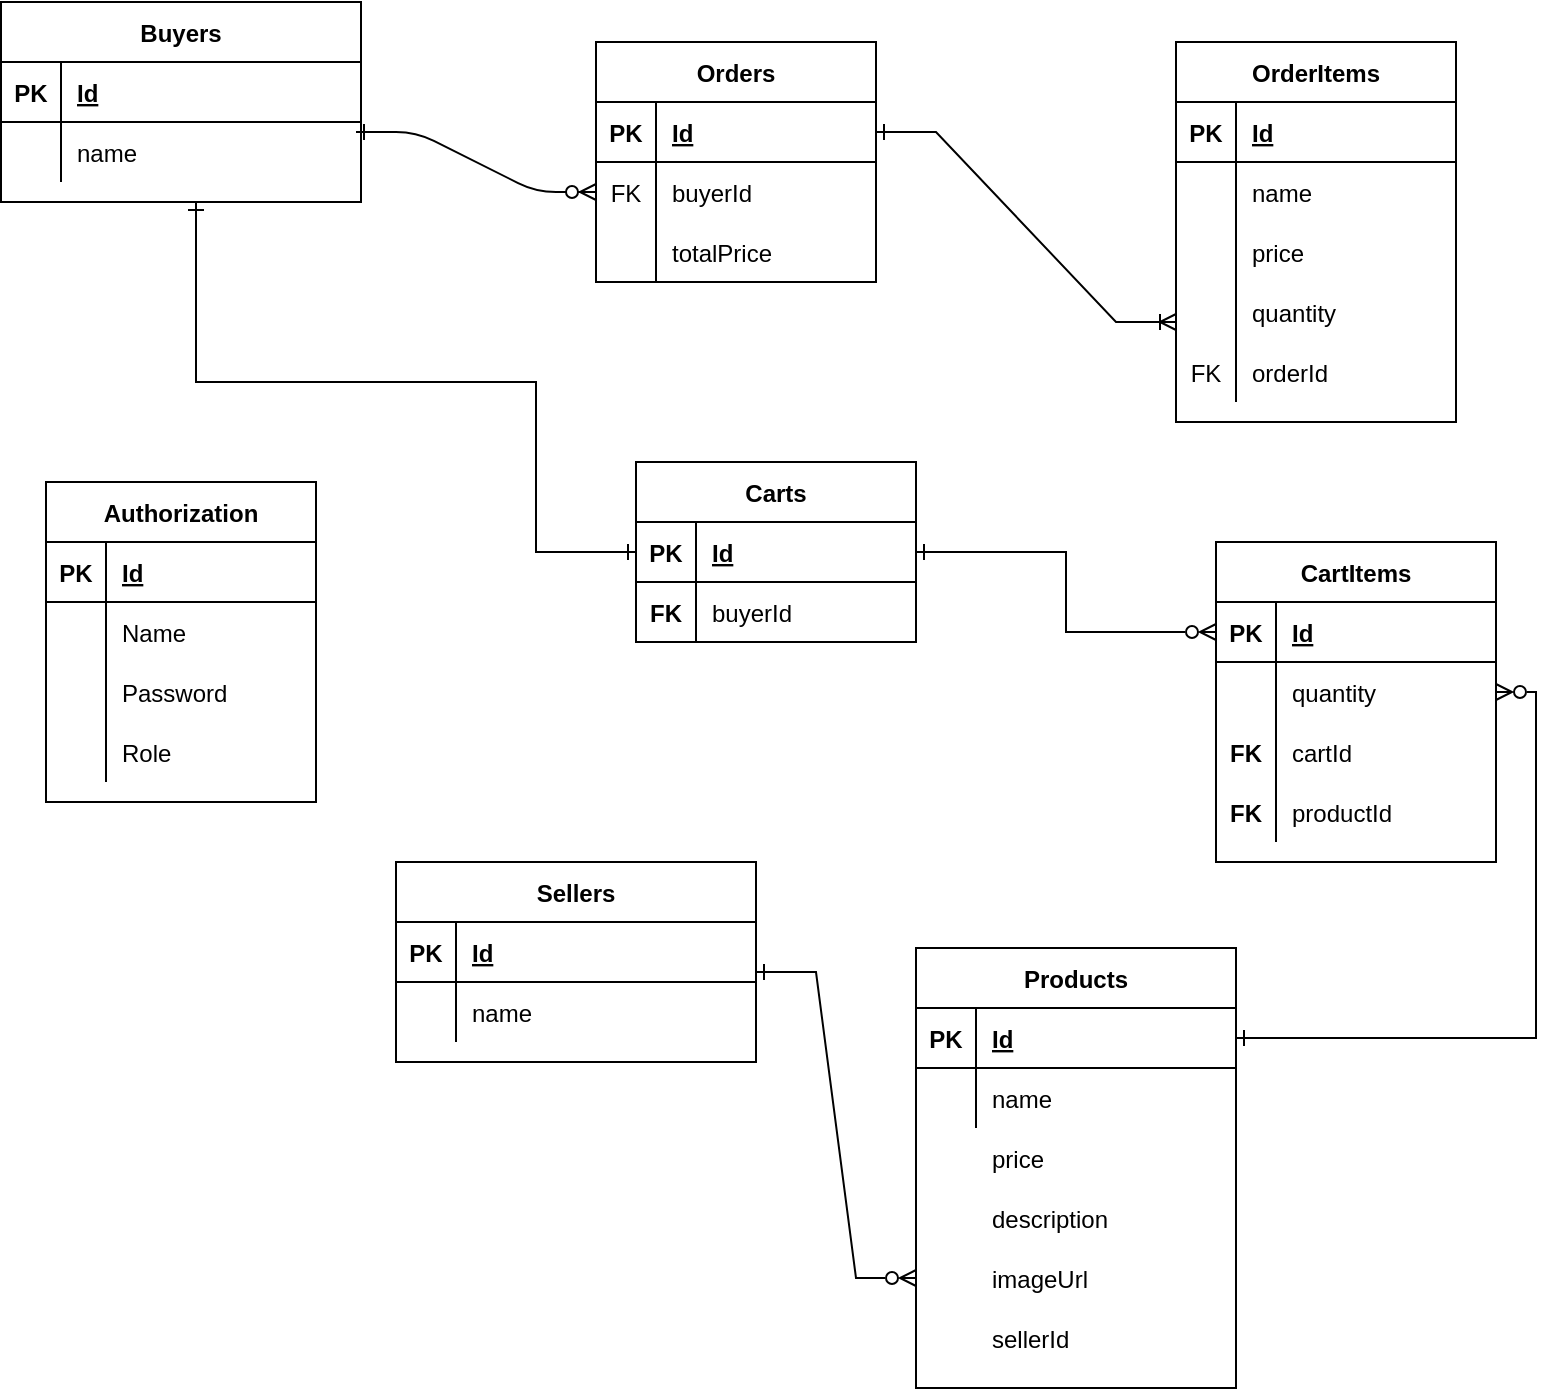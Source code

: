 <mxfile version="15.6.6" type="device"><diagram id="R2lEEEUBdFMjLlhIrx00" name="Page-1"><mxGraphModel dx="715" dy="512" grid="1" gridSize="10" guides="1" tooltips="1" connect="1" arrows="1" fold="1" page="1" pageScale="1" pageWidth="850" pageHeight="1100" math="0" shadow="0" extFonts="Permanent Marker^https://fonts.googleapis.com/css?family=Permanent+Marker"><root><mxCell id="0"/><mxCell id="1" parent="0"/><mxCell id="C-vyLk0tnHw3VtMMgP7b-1" value="" style="edgeStyle=entityRelationEdgeStyle;endArrow=ERzeroToMany;startArrow=ERone;endFill=1;startFill=0;" parent="1" target="C-vyLk0tnHw3VtMMgP7b-6" edge="1"><mxGeometry width="100" height="100" relative="1" as="geometry"><mxPoint x="190" y="125" as="sourcePoint"/><mxPoint x="440" y="620" as="targetPoint"/></mxGeometry></mxCell><mxCell id="C-vyLk0tnHw3VtMMgP7b-2" value="Orders" style="shape=table;startSize=30;container=1;collapsible=1;childLayout=tableLayout;fixedRows=1;rowLines=0;fontStyle=1;align=center;resizeLast=1;fontColor=default;" parent="1" vertex="1"><mxGeometry x="310" y="80" width="140" height="120" as="geometry"/></mxCell><mxCell id="C-vyLk0tnHw3VtMMgP7b-3" value="" style="shape=partialRectangle;collapsible=0;dropTarget=0;pointerEvents=0;fillColor=none;points=[[0,0.5],[1,0.5]];portConstraint=eastwest;top=0;left=0;right=0;bottom=1;" parent="C-vyLk0tnHw3VtMMgP7b-2" vertex="1"><mxGeometry y="30" width="140" height="30" as="geometry"/></mxCell><mxCell id="C-vyLk0tnHw3VtMMgP7b-4" value="PK" style="shape=partialRectangle;overflow=hidden;connectable=0;fillColor=none;top=0;left=0;bottom=0;right=0;fontStyle=1;" parent="C-vyLk0tnHw3VtMMgP7b-3" vertex="1"><mxGeometry width="30" height="30" as="geometry"><mxRectangle width="30" height="30" as="alternateBounds"/></mxGeometry></mxCell><mxCell id="C-vyLk0tnHw3VtMMgP7b-5" value="Id" style="shape=partialRectangle;overflow=hidden;connectable=0;fillColor=none;top=0;left=0;bottom=0;right=0;align=left;spacingLeft=6;fontStyle=5;" parent="C-vyLk0tnHw3VtMMgP7b-3" vertex="1"><mxGeometry x="30" width="110" height="30" as="geometry"><mxRectangle width="110" height="30" as="alternateBounds"/></mxGeometry></mxCell><mxCell id="C-vyLk0tnHw3VtMMgP7b-6" value="" style="shape=partialRectangle;collapsible=0;dropTarget=0;pointerEvents=0;fillColor=none;points=[[0,0.5],[1,0.5]];portConstraint=eastwest;top=0;left=0;right=0;bottom=0;" parent="C-vyLk0tnHw3VtMMgP7b-2" vertex="1"><mxGeometry y="60" width="140" height="30" as="geometry"/></mxCell><mxCell id="C-vyLk0tnHw3VtMMgP7b-7" value="FK" style="shape=partialRectangle;overflow=hidden;connectable=0;fillColor=none;top=0;left=0;bottom=0;right=0;fontColor=default;" parent="C-vyLk0tnHw3VtMMgP7b-6" vertex="1"><mxGeometry width="30" height="30" as="geometry"><mxRectangle width="30" height="30" as="alternateBounds"/></mxGeometry></mxCell><mxCell id="C-vyLk0tnHw3VtMMgP7b-8" value="buyerId" style="shape=partialRectangle;overflow=hidden;connectable=0;fillColor=none;top=0;left=0;bottom=0;right=0;align=left;spacingLeft=6;fontColor=default;" parent="C-vyLk0tnHw3VtMMgP7b-6" vertex="1"><mxGeometry x="30" width="110" height="30" as="geometry"><mxRectangle width="110" height="30" as="alternateBounds"/></mxGeometry></mxCell><mxCell id="C-vyLk0tnHw3VtMMgP7b-9" value="" style="shape=partialRectangle;collapsible=0;dropTarget=0;pointerEvents=0;fillColor=none;points=[[0,0.5],[1,0.5]];portConstraint=eastwest;top=0;left=0;right=0;bottom=0;" parent="C-vyLk0tnHw3VtMMgP7b-2" vertex="1"><mxGeometry y="90" width="140" height="30" as="geometry"/></mxCell><mxCell id="C-vyLk0tnHw3VtMMgP7b-10" value="" style="shape=partialRectangle;overflow=hidden;connectable=0;fillColor=none;top=0;left=0;bottom=0;right=0;" parent="C-vyLk0tnHw3VtMMgP7b-9" vertex="1"><mxGeometry width="30" height="30" as="geometry"><mxRectangle width="30" height="30" as="alternateBounds"/></mxGeometry></mxCell><mxCell id="C-vyLk0tnHw3VtMMgP7b-11" value="totalPrice" style="shape=partialRectangle;overflow=hidden;connectable=0;fillColor=none;top=0;left=0;bottom=0;right=0;align=left;spacingLeft=6;fontColor=default;" parent="C-vyLk0tnHw3VtMMgP7b-9" vertex="1"><mxGeometry x="30" width="110" height="30" as="geometry"><mxRectangle width="110" height="30" as="alternateBounds"/></mxGeometry></mxCell><mxCell id="Ow85wUx5jSYny0mESx9B-4" value="OrderItems" style="shape=table;startSize=30;container=1;collapsible=1;childLayout=tableLayout;fixedRows=1;rowLines=0;fontStyle=1;align=center;resizeLast=1;fontColor=default;fillColor=default;strokeColor=default;" parent="1" vertex="1"><mxGeometry x="600" y="80" width="140" height="190" as="geometry"/></mxCell><mxCell id="Ow85wUx5jSYny0mESx9B-5" value="" style="shape=partialRectangle;collapsible=0;dropTarget=0;pointerEvents=0;fillColor=none;points=[[0,0.5],[1,0.5]];portConstraint=eastwest;top=0;left=0;right=0;bottom=1;" parent="Ow85wUx5jSYny0mESx9B-4" vertex="1"><mxGeometry y="30" width="140" height="30" as="geometry"/></mxCell><mxCell id="Ow85wUx5jSYny0mESx9B-6" value="PK" style="shape=partialRectangle;overflow=hidden;connectable=0;fillColor=none;top=0;left=0;bottom=0;right=0;fontStyle=1;" parent="Ow85wUx5jSYny0mESx9B-5" vertex="1"><mxGeometry width="30" height="30" as="geometry"><mxRectangle width="30" height="30" as="alternateBounds"/></mxGeometry></mxCell><mxCell id="Ow85wUx5jSYny0mESx9B-7" value="Id" style="shape=partialRectangle;overflow=hidden;connectable=0;fillColor=none;top=0;left=0;bottom=0;right=0;align=left;spacingLeft=6;fontStyle=5;" parent="Ow85wUx5jSYny0mESx9B-5" vertex="1"><mxGeometry x="30" width="110" height="30" as="geometry"><mxRectangle width="110" height="30" as="alternateBounds"/></mxGeometry></mxCell><mxCell id="Ow85wUx5jSYny0mESx9B-8" value="" style="shape=partialRectangle;collapsible=0;dropTarget=0;pointerEvents=0;fillColor=none;points=[[0,0.5],[1,0.5]];portConstraint=eastwest;top=0;left=0;right=0;bottom=0;strokeColor=default;fontColor=default;" parent="Ow85wUx5jSYny0mESx9B-4" vertex="1"><mxGeometry y="60" width="140" height="30" as="geometry"/></mxCell><mxCell id="Ow85wUx5jSYny0mESx9B-9" value="" style="shape=partialRectangle;overflow=hidden;connectable=0;fillColor=none;top=0;left=0;bottom=0;right=0;" parent="Ow85wUx5jSYny0mESx9B-8" vertex="1"><mxGeometry width="30" height="30" as="geometry"><mxRectangle width="30" height="30" as="alternateBounds"/></mxGeometry></mxCell><mxCell id="Ow85wUx5jSYny0mESx9B-10" value="name" style="shape=partialRectangle;overflow=hidden;connectable=0;fillColor=none;top=0;left=0;bottom=0;right=0;align=left;spacingLeft=6;strokeColor=default;fontColor=default;" parent="Ow85wUx5jSYny0mESx9B-8" vertex="1"><mxGeometry x="30" width="110" height="30" as="geometry"><mxRectangle width="110" height="30" as="alternateBounds"/></mxGeometry></mxCell><mxCell id="Ow85wUx5jSYny0mESx9B-11" value="" style="shape=partialRectangle;collapsible=0;dropTarget=0;pointerEvents=0;fillColor=none;points=[[0,0.5],[1,0.5]];portConstraint=eastwest;top=0;left=0;right=0;bottom=0;" parent="Ow85wUx5jSYny0mESx9B-4" vertex="1"><mxGeometry y="90" width="140" height="30" as="geometry"/></mxCell><mxCell id="Ow85wUx5jSYny0mESx9B-12" value="" style="shape=partialRectangle;overflow=hidden;connectable=0;fillColor=none;top=0;left=0;bottom=0;right=0;" parent="Ow85wUx5jSYny0mESx9B-11" vertex="1"><mxGeometry width="30" height="30" as="geometry"><mxRectangle width="30" height="30" as="alternateBounds"/></mxGeometry></mxCell><mxCell id="Ow85wUx5jSYny0mESx9B-13" value="" style="shape=partialRectangle;overflow=hidden;connectable=0;fillColor=none;top=0;left=0;bottom=0;right=0;align=left;spacingLeft=6;" parent="Ow85wUx5jSYny0mESx9B-11" vertex="1"><mxGeometry x="30" width="110" height="30" as="geometry"><mxRectangle width="110" height="30" as="alternateBounds"/></mxGeometry></mxCell><mxCell id="mPE-7C3ufamM9FNlGCue-55" style="shape=partialRectangle;collapsible=0;dropTarget=0;pointerEvents=0;fillColor=none;points=[[0,0.5],[1,0.5]];portConstraint=eastwest;top=0;left=0;right=0;bottom=0;" vertex="1" parent="Ow85wUx5jSYny0mESx9B-4"><mxGeometry y="120" width="140" height="30" as="geometry"/></mxCell><mxCell id="mPE-7C3ufamM9FNlGCue-56" style="shape=partialRectangle;overflow=hidden;connectable=0;fillColor=none;top=0;left=0;bottom=0;right=0;" vertex="1" parent="mPE-7C3ufamM9FNlGCue-55"><mxGeometry width="30" height="30" as="geometry"><mxRectangle width="30" height="30" as="alternateBounds"/></mxGeometry></mxCell><mxCell id="mPE-7C3ufamM9FNlGCue-57" style="shape=partialRectangle;overflow=hidden;connectable=0;fillColor=none;top=0;left=0;bottom=0;right=0;align=left;spacingLeft=6;" vertex="1" parent="mPE-7C3ufamM9FNlGCue-55"><mxGeometry x="30" width="110" height="30" as="geometry"><mxRectangle width="110" height="30" as="alternateBounds"/></mxGeometry></mxCell><mxCell id="mPE-7C3ufamM9FNlGCue-58" style="shape=partialRectangle;collapsible=0;dropTarget=0;pointerEvents=0;fillColor=none;points=[[0,0.5],[1,0.5]];portConstraint=eastwest;top=0;left=0;right=0;bottom=0;" vertex="1" parent="Ow85wUx5jSYny0mESx9B-4"><mxGeometry y="150" width="140" height="30" as="geometry"/></mxCell><mxCell id="mPE-7C3ufamM9FNlGCue-59" value="FK" style="shape=partialRectangle;overflow=hidden;connectable=0;fillColor=none;top=0;left=0;bottom=0;right=0;fontColor=default;" vertex="1" parent="mPE-7C3ufamM9FNlGCue-58"><mxGeometry width="30" height="30" as="geometry"><mxRectangle width="30" height="30" as="alternateBounds"/></mxGeometry></mxCell><mxCell id="mPE-7C3ufamM9FNlGCue-60" value="orderId" style="shape=partialRectangle;overflow=hidden;connectable=0;fillColor=none;top=0;left=0;bottom=0;right=0;align=left;spacingLeft=6;strokeColor=default;fontColor=default;" vertex="1" parent="mPE-7C3ufamM9FNlGCue-58"><mxGeometry x="30" width="110" height="30" as="geometry"><mxRectangle width="110" height="30" as="alternateBounds"/></mxGeometry></mxCell><mxCell id="Ow85wUx5jSYny0mESx9B-18" value="price" style="shape=partialRectangle;overflow=hidden;connectable=0;fillColor=none;top=0;left=0;bottom=0;right=0;align=left;spacingLeft=6;fontColor=default;" parent="1" vertex="1"><mxGeometry x="630" y="170" width="110" height="30" as="geometry"><mxRectangle width="110" height="30" as="alternateBounds"/></mxGeometry></mxCell><mxCell id="Ow85wUx5jSYny0mESx9B-19" value="quantity" style="shape=partialRectangle;overflow=hidden;connectable=0;fillColor=none;top=0;left=0;bottom=0;right=0;align=left;spacingLeft=6;fontColor=default;strokeColor=default;" parent="1" vertex="1"><mxGeometry x="630" y="200" width="110" height="30" as="geometry"><mxRectangle width="110" height="30" as="alternateBounds"/></mxGeometry></mxCell><mxCell id="Ow85wUx5jSYny0mESx9B-21" value="" style="edgeStyle=entityRelationEdgeStyle;fontSize=12;html=1;endArrow=ERoneToMany;rounded=0;exitX=1;exitY=0.5;exitDx=0;exitDy=0;startArrow=ERone;startFill=0;" parent="1" source="C-vyLk0tnHw3VtMMgP7b-3" edge="1"><mxGeometry width="100" height="100" relative="1" as="geometry"><mxPoint x="450" y="140" as="sourcePoint"/><mxPoint x="600" y="220" as="targetPoint"/></mxGeometry></mxCell><mxCell id="Ow85wUx5jSYny0mESx9B-47" value="Products" style="shape=table;startSize=30;container=1;collapsible=1;childLayout=tableLayout;fixedRows=1;rowLines=0;fontStyle=1;align=center;resizeLast=1;fontColor=default;" parent="1" vertex="1"><mxGeometry x="470" y="533" width="160" height="220" as="geometry"/></mxCell><mxCell id="Ow85wUx5jSYny0mESx9B-48" value="" style="shape=partialRectangle;collapsible=0;dropTarget=0;pointerEvents=0;fillColor=none;points=[[0,0.5],[1,0.5]];portConstraint=eastwest;top=0;left=0;right=0;bottom=1;" parent="Ow85wUx5jSYny0mESx9B-47" vertex="1"><mxGeometry y="30" width="160" height="30" as="geometry"/></mxCell><mxCell id="Ow85wUx5jSYny0mESx9B-49" value="PK" style="shape=partialRectangle;overflow=hidden;connectable=0;fillColor=none;top=0;left=0;bottom=0;right=0;fontStyle=1;" parent="Ow85wUx5jSYny0mESx9B-48" vertex="1"><mxGeometry width="30" height="30" as="geometry"><mxRectangle width="30" height="30" as="alternateBounds"/></mxGeometry></mxCell><mxCell id="Ow85wUx5jSYny0mESx9B-50" value="Id" style="shape=partialRectangle;overflow=hidden;connectable=0;fillColor=none;top=0;left=0;bottom=0;right=0;align=left;spacingLeft=6;fontStyle=5;" parent="Ow85wUx5jSYny0mESx9B-48" vertex="1"><mxGeometry x="30" width="130" height="30" as="geometry"><mxRectangle width="130" height="30" as="alternateBounds"/></mxGeometry></mxCell><mxCell id="Ow85wUx5jSYny0mESx9B-51" value="" style="shape=partialRectangle;collapsible=0;dropTarget=0;pointerEvents=0;fillColor=none;points=[[0,0.5],[1,0.5]];portConstraint=eastwest;top=0;left=0;right=0;bottom=0;" parent="Ow85wUx5jSYny0mESx9B-47" vertex="1"><mxGeometry y="60" width="160" height="30" as="geometry"/></mxCell><mxCell id="Ow85wUx5jSYny0mESx9B-52" value="" style="shape=partialRectangle;overflow=hidden;connectable=0;fillColor=none;top=0;left=0;bottom=0;right=0;" parent="Ow85wUx5jSYny0mESx9B-51" vertex="1"><mxGeometry width="30" height="30" as="geometry"><mxRectangle width="30" height="30" as="alternateBounds"/></mxGeometry></mxCell><mxCell id="Ow85wUx5jSYny0mESx9B-53" value="name" style="shape=partialRectangle;overflow=hidden;connectable=0;fillColor=none;top=0;left=0;bottom=0;right=0;align=left;spacingLeft=6;fontColor=default;" parent="Ow85wUx5jSYny0mESx9B-51" vertex="1"><mxGeometry x="30" width="130" height="30" as="geometry"><mxRectangle width="130" height="30" as="alternateBounds"/></mxGeometry></mxCell><mxCell id="Ow85wUx5jSYny0mESx9B-54" value="" style="shape=partialRectangle;overflow=hidden;connectable=0;fillColor=none;top=0;left=0;bottom=0;right=0;align=left;spacingLeft=6;" parent="1" vertex="1"><mxGeometry x="500" y="623" width="130" height="30" as="geometry"><mxRectangle width="130" height="30" as="alternateBounds"/></mxGeometry></mxCell><mxCell id="Ow85wUx5jSYny0mESx9B-56" value="price" style="shape=partialRectangle;overflow=hidden;connectable=0;fillColor=none;top=0;left=0;bottom=0;right=0;align=left;spacingLeft=6;fontColor=default;" parent="1" vertex="1"><mxGeometry x="500" y="623" width="130" height="30" as="geometry"><mxRectangle width="130" height="30" as="alternateBounds"/></mxGeometry></mxCell><mxCell id="Ow85wUx5jSYny0mESx9B-57" value="description" style="shape=partialRectangle;overflow=hidden;connectable=0;fillColor=none;top=0;left=0;bottom=0;right=0;align=left;spacingLeft=6;fontColor=default;" parent="1" vertex="1"><mxGeometry x="500" y="653" width="130" height="30" as="geometry"><mxRectangle width="130" height="30" as="alternateBounds"/></mxGeometry></mxCell><mxCell id="Ow85wUx5jSYny0mESx9B-58" value="imageUrl" style="shape=partialRectangle;overflow=hidden;connectable=0;fillColor=none;top=0;left=0;bottom=0;right=0;align=left;spacingLeft=6;fontColor=default;" parent="1" vertex="1"><mxGeometry x="500" y="683" width="130" height="30" as="geometry"><mxRectangle width="130" height="30" as="alternateBounds"/></mxGeometry></mxCell><mxCell id="Ow85wUx5jSYny0mESx9B-59" value="sellerId" style="shape=partialRectangle;overflow=hidden;connectable=0;fillColor=none;top=0;left=0;bottom=0;right=0;align=left;spacingLeft=6;fontColor=default;" parent="1" vertex="1"><mxGeometry x="500" y="713" width="130" height="30" as="geometry"><mxRectangle width="130" height="30" as="alternateBounds"/></mxGeometry></mxCell><mxCell id="Ow85wUx5jSYny0mESx9B-60" value="" style="edgeStyle=entityRelationEdgeStyle;fontSize=12;html=1;endArrow=ERzeroToMany;rounded=0;exitX=1;exitY=0.5;exitDx=0;exitDy=0;endFill=0;startArrow=ERone;startFill=0;entryX=0;entryY=0.75;entryDx=0;entryDy=0;" parent="1" target="Ow85wUx5jSYny0mESx9B-47" edge="1"><mxGeometry width="100" height="100" relative="1" as="geometry"><mxPoint x="390" y="545" as="sourcePoint"/><mxPoint x="400" y="650" as="targetPoint"/></mxGeometry></mxCell><mxCell id="Ow85wUx5jSYny0mESx9B-61" value="Carts" style="shape=table;startSize=30;container=1;collapsible=1;childLayout=tableLayout;fixedRows=1;rowLines=0;fontStyle=1;align=center;resizeLast=1;fontColor=default;" parent="1" vertex="1"><mxGeometry x="330" y="290" width="140" height="90" as="geometry"/></mxCell><mxCell id="Ow85wUx5jSYny0mESx9B-62" value="" style="shape=partialRectangle;collapsible=0;dropTarget=0;pointerEvents=0;fillColor=none;points=[[0,0.5],[1,0.5]];portConstraint=eastwest;top=0;left=0;right=0;bottom=1;" parent="Ow85wUx5jSYny0mESx9B-61" vertex="1"><mxGeometry y="30" width="140" height="30" as="geometry"/></mxCell><mxCell id="Ow85wUx5jSYny0mESx9B-63" value="PK" style="shape=partialRectangle;overflow=hidden;connectable=0;fillColor=none;top=0;left=0;bottom=0;right=0;fontStyle=1;" parent="Ow85wUx5jSYny0mESx9B-62" vertex="1"><mxGeometry width="30" height="30" as="geometry"><mxRectangle width="30" height="30" as="alternateBounds"/></mxGeometry></mxCell><mxCell id="Ow85wUx5jSYny0mESx9B-64" value="Id" style="shape=partialRectangle;overflow=hidden;connectable=0;fillColor=none;top=0;left=0;bottom=0;right=0;align=left;spacingLeft=6;fontStyle=5;" parent="Ow85wUx5jSYny0mESx9B-62" vertex="1"><mxGeometry x="30" width="110" height="30" as="geometry"><mxRectangle width="110" height="30" as="alternateBounds"/></mxGeometry></mxCell><mxCell id="Ow85wUx5jSYny0mESx9B-68" value="" style="shape=partialRectangle;collapsible=0;dropTarget=0;pointerEvents=0;fillColor=none;points=[[0,0.5],[1,0.5]];portConstraint=eastwest;top=0;left=0;right=0;bottom=0;" parent="Ow85wUx5jSYny0mESx9B-61" vertex="1"><mxGeometry y="60" width="140" height="30" as="geometry"/></mxCell><mxCell id="Ow85wUx5jSYny0mESx9B-69" value="FK" style="shape=partialRectangle;overflow=hidden;connectable=0;fillColor=none;top=0;left=0;bottom=0;right=0;fontColor=default;fontStyle=1" parent="Ow85wUx5jSYny0mESx9B-68" vertex="1"><mxGeometry width="30" height="30" as="geometry"><mxRectangle width="30" height="30" as="alternateBounds"/></mxGeometry></mxCell><mxCell id="Ow85wUx5jSYny0mESx9B-70" value="buyerId" style="shape=partialRectangle;overflow=hidden;connectable=0;fillColor=none;top=0;left=0;bottom=0;right=0;align=left;spacingLeft=6;fontColor=default;" parent="Ow85wUx5jSYny0mESx9B-68" vertex="1"><mxGeometry x="30" width="110" height="30" as="geometry"><mxRectangle width="110" height="30" as="alternateBounds"/></mxGeometry></mxCell><mxCell id="Ow85wUx5jSYny0mESx9B-73" value="" style="fontSize=12;html=1;endArrow=ERone;endFill=1;rounded=0;entryX=0;entryY=0.5;entryDx=0;entryDy=0;strokeColor=default;labelBackgroundColor=default;fontColor=default;edgeStyle=orthogonalEdgeStyle;startArrow=ERone;startFill=0;" parent="1" target="Ow85wUx5jSYny0mESx9B-62" edge="1"><mxGeometry width="100" height="100" relative="1" as="geometry"><mxPoint x="110" y="160" as="sourcePoint"/><mxPoint x="630" y="380" as="targetPoint"/><Array as="points"><mxPoint x="110" y="250"/><mxPoint x="280" y="250"/><mxPoint x="280" y="335"/></Array></mxGeometry></mxCell><mxCell id="Ow85wUx5jSYny0mESx9B-85" value="CartItems" style="shape=table;startSize=30;container=1;collapsible=1;childLayout=tableLayout;fixedRows=1;rowLines=0;fontStyle=1;align=center;resizeLast=1;fontColor=default;fillColor=default;strokeColor=default;" parent="1" vertex="1"><mxGeometry x="620" y="330" width="140" height="160" as="geometry"/></mxCell><mxCell id="Ow85wUx5jSYny0mESx9B-86" value="" style="shape=partialRectangle;collapsible=0;dropTarget=0;pointerEvents=0;fillColor=none;points=[[0,0.5],[1,0.5]];portConstraint=eastwest;top=0;left=0;right=0;bottom=1;" parent="Ow85wUx5jSYny0mESx9B-85" vertex="1"><mxGeometry y="30" width="140" height="30" as="geometry"/></mxCell><mxCell id="Ow85wUx5jSYny0mESx9B-87" value="PK" style="shape=partialRectangle;overflow=hidden;connectable=0;fillColor=none;top=0;left=0;bottom=0;right=0;fontStyle=1;" parent="Ow85wUx5jSYny0mESx9B-86" vertex="1"><mxGeometry width="30" height="30" as="geometry"><mxRectangle width="30" height="30" as="alternateBounds"/></mxGeometry></mxCell><mxCell id="Ow85wUx5jSYny0mESx9B-88" value="Id" style="shape=partialRectangle;overflow=hidden;connectable=0;fillColor=none;top=0;left=0;bottom=0;right=0;align=left;spacingLeft=6;fontStyle=5;fontColor=default;" parent="Ow85wUx5jSYny0mESx9B-86" vertex="1"><mxGeometry x="30" width="110" height="30" as="geometry"><mxRectangle width="110" height="30" as="alternateBounds"/></mxGeometry></mxCell><mxCell id="Ow85wUx5jSYny0mESx9B-89" value="" style="shape=partialRectangle;collapsible=0;dropTarget=0;pointerEvents=0;fillColor=none;points=[[0,0.5],[1,0.5]];portConstraint=eastwest;top=0;left=0;right=0;bottom=0;strokeColor=default;fontColor=default;" parent="Ow85wUx5jSYny0mESx9B-85" vertex="1"><mxGeometry y="60" width="140" height="30" as="geometry"/></mxCell><mxCell id="Ow85wUx5jSYny0mESx9B-90" value="" style="shape=partialRectangle;overflow=hidden;connectable=0;fillColor=none;top=0;left=0;bottom=0;right=0;fontStyle=1;strokeColor=default;fontColor=default;" parent="Ow85wUx5jSYny0mESx9B-89" vertex="1"><mxGeometry width="30" height="30" as="geometry"><mxRectangle width="30" height="30" as="alternateBounds"/></mxGeometry></mxCell><mxCell id="Ow85wUx5jSYny0mESx9B-91" value="quantity" style="shape=partialRectangle;overflow=hidden;connectable=0;fillColor=none;top=0;left=0;bottom=0;right=0;align=left;spacingLeft=6;fontStyle=0;strokeColor=default;fontColor=default;" parent="Ow85wUx5jSYny0mESx9B-89" vertex="1"><mxGeometry x="30" width="110" height="30" as="geometry"><mxRectangle width="110" height="30" as="alternateBounds"/></mxGeometry></mxCell><mxCell id="mPE-7C3ufamM9FNlGCue-61" style="shape=partialRectangle;collapsible=0;dropTarget=0;pointerEvents=0;fillColor=none;points=[[0,0.5],[1,0.5]];portConstraint=eastwest;top=0;left=0;right=0;bottom=0;strokeColor=default;fontColor=default;" vertex="1" parent="Ow85wUx5jSYny0mESx9B-85"><mxGeometry y="90" width="140" height="30" as="geometry"/></mxCell><mxCell id="mPE-7C3ufamM9FNlGCue-62" value="FK" style="shape=partialRectangle;overflow=hidden;connectable=0;fillColor=none;top=0;left=0;bottom=0;right=0;fontStyle=1;strokeColor=default;fontColor=default;" vertex="1" parent="mPE-7C3ufamM9FNlGCue-61"><mxGeometry width="30" height="30" as="geometry"><mxRectangle width="30" height="30" as="alternateBounds"/></mxGeometry></mxCell><mxCell id="mPE-7C3ufamM9FNlGCue-63" style="shape=partialRectangle;overflow=hidden;connectable=0;fillColor=none;top=0;left=0;bottom=0;right=0;align=left;spacingLeft=6;fontStyle=0;strokeColor=default;fontColor=default;" vertex="1" parent="mPE-7C3ufamM9FNlGCue-61"><mxGeometry x="30" width="110" height="30" as="geometry"><mxRectangle width="110" height="30" as="alternateBounds"/></mxGeometry></mxCell><mxCell id="mPE-7C3ufamM9FNlGCue-64" style="shape=partialRectangle;collapsible=0;dropTarget=0;pointerEvents=0;fillColor=none;points=[[0,0.5],[1,0.5]];portConstraint=eastwest;top=0;left=0;right=0;bottom=0;strokeColor=default;fontColor=default;" vertex="1" parent="Ow85wUx5jSYny0mESx9B-85"><mxGeometry y="120" width="140" height="30" as="geometry"/></mxCell><mxCell id="mPE-7C3ufamM9FNlGCue-65" value="FK" style="shape=partialRectangle;overflow=hidden;connectable=0;fillColor=none;top=0;left=0;bottom=0;right=0;fontStyle=1;strokeColor=default;fontColor=default;" vertex="1" parent="mPE-7C3ufamM9FNlGCue-64"><mxGeometry width="30" height="30" as="geometry"><mxRectangle width="30" height="30" as="alternateBounds"/></mxGeometry></mxCell><mxCell id="mPE-7C3ufamM9FNlGCue-66" value="productId" style="shape=partialRectangle;overflow=hidden;connectable=0;fillColor=none;top=0;left=0;bottom=0;right=0;align=left;spacingLeft=6;fontStyle=0;strokeColor=default;fontColor=default;" vertex="1" parent="mPE-7C3ufamM9FNlGCue-64"><mxGeometry x="30" width="110" height="30" as="geometry"><mxRectangle width="110" height="30" as="alternateBounds"/></mxGeometry></mxCell><mxCell id="Ow85wUx5jSYny0mESx9B-92" style="edgeStyle=orthogonalEdgeStyle;rounded=0;orthogonalLoop=1;jettySize=auto;html=1;exitX=1;exitY=0.5;exitDx=0;exitDy=0;entryX=0;entryY=0.5;entryDx=0;entryDy=0;startArrow=ERone;startFill=0;endArrow=ERzeroToMany;endFill=0;" parent="1" source="Ow85wUx5jSYny0mESx9B-62" target="Ow85wUx5jSYny0mESx9B-86" edge="1"><mxGeometry relative="1" as="geometry"/></mxCell><mxCell id="Ow85wUx5jSYny0mESx9B-93" value="cartId" style="shape=partialRectangle;overflow=hidden;connectable=0;fillColor=none;top=0;left=0;bottom=0;right=0;align=left;spacingLeft=6;fontStyle=0;fontColor=default;" parent="1" vertex="1"><mxGeometry x="650" y="420" width="110" height="30" as="geometry"><mxRectangle width="110" height="30" as="alternateBounds"/></mxGeometry></mxCell><mxCell id="Ow85wUx5jSYny0mESx9B-96" style="edgeStyle=orthogonalEdgeStyle;rounded=0;orthogonalLoop=1;jettySize=auto;html=1;exitX=1;exitY=0.5;exitDx=0;exitDy=0;entryX=1;entryY=0.5;entryDx=0;entryDy=0;startArrow=ERone;startFill=0;endArrow=ERzeroToMany;endFill=0;" parent="1" source="Ow85wUx5jSYny0mESx9B-48" target="Ow85wUx5jSYny0mESx9B-89" edge="1"><mxGeometry relative="1" as="geometry"/></mxCell><mxCell id="mPE-7C3ufamM9FNlGCue-16" value="Authorization" style="shape=table;startSize=30;container=1;collapsible=1;childLayout=tableLayout;fixedRows=1;rowLines=0;fontStyle=1;align=center;resizeLast=1;fontColor=default;strokeColor=default;fillColor=default;" vertex="1" parent="1"><mxGeometry x="35" y="300" width="135" height="160" as="geometry"/></mxCell><mxCell id="mPE-7C3ufamM9FNlGCue-17" value="" style="shape=partialRectangle;collapsible=0;dropTarget=0;pointerEvents=0;fillColor=none;top=0;left=0;bottom=1;right=0;points=[[0,0.5],[1,0.5]];portConstraint=eastwest;fontColor=default;strokeColor=default;" vertex="1" parent="mPE-7C3ufamM9FNlGCue-16"><mxGeometry y="30" width="135" height="30" as="geometry"/></mxCell><mxCell id="mPE-7C3ufamM9FNlGCue-18" value="PK" style="shape=partialRectangle;connectable=0;fillColor=none;top=0;left=0;bottom=0;right=0;fontStyle=1;overflow=hidden;fontColor=default;strokeColor=default;" vertex="1" parent="mPE-7C3ufamM9FNlGCue-17"><mxGeometry width="30" height="30" as="geometry"><mxRectangle width="30" height="30" as="alternateBounds"/></mxGeometry></mxCell><mxCell id="mPE-7C3ufamM9FNlGCue-19" value="Id" style="shape=partialRectangle;connectable=0;fillColor=none;top=0;left=0;bottom=0;right=0;align=left;spacingLeft=6;fontStyle=5;overflow=hidden;fontColor=default;strokeColor=default;" vertex="1" parent="mPE-7C3ufamM9FNlGCue-17"><mxGeometry x="30" width="105" height="30" as="geometry"><mxRectangle width="105" height="30" as="alternateBounds"/></mxGeometry></mxCell><mxCell id="mPE-7C3ufamM9FNlGCue-20" value="" style="shape=partialRectangle;collapsible=0;dropTarget=0;pointerEvents=0;fillColor=none;top=0;left=0;bottom=0;right=0;points=[[0,0.5],[1,0.5]];portConstraint=eastwest;fontColor=default;strokeColor=default;" vertex="1" parent="mPE-7C3ufamM9FNlGCue-16"><mxGeometry y="60" width="135" height="30" as="geometry"/></mxCell><mxCell id="mPE-7C3ufamM9FNlGCue-21" value="" style="shape=partialRectangle;connectable=0;fillColor=none;top=0;left=0;bottom=0;right=0;editable=1;overflow=hidden;fontColor=default;strokeColor=default;" vertex="1" parent="mPE-7C3ufamM9FNlGCue-20"><mxGeometry width="30" height="30" as="geometry"><mxRectangle width="30" height="30" as="alternateBounds"/></mxGeometry></mxCell><mxCell id="mPE-7C3ufamM9FNlGCue-22" value="Name" style="shape=partialRectangle;connectable=0;fillColor=none;top=0;left=0;bottom=0;right=0;align=left;spacingLeft=6;overflow=hidden;fontColor=default;strokeColor=default;" vertex="1" parent="mPE-7C3ufamM9FNlGCue-20"><mxGeometry x="30" width="105" height="30" as="geometry"><mxRectangle width="105" height="30" as="alternateBounds"/></mxGeometry></mxCell><mxCell id="mPE-7C3ufamM9FNlGCue-23" value="" style="shape=partialRectangle;collapsible=0;dropTarget=0;pointerEvents=0;fillColor=none;top=0;left=0;bottom=0;right=0;points=[[0,0.5],[1,0.5]];portConstraint=eastwest;fontColor=default;strokeColor=default;" vertex="1" parent="mPE-7C3ufamM9FNlGCue-16"><mxGeometry y="90" width="135" height="30" as="geometry"/></mxCell><mxCell id="mPE-7C3ufamM9FNlGCue-24" value="" style="shape=partialRectangle;connectable=0;fillColor=none;top=0;left=0;bottom=0;right=0;editable=1;overflow=hidden;fontColor=default;strokeColor=default;" vertex="1" parent="mPE-7C3ufamM9FNlGCue-23"><mxGeometry width="30" height="30" as="geometry"><mxRectangle width="30" height="30" as="alternateBounds"/></mxGeometry></mxCell><mxCell id="mPE-7C3ufamM9FNlGCue-25" value="Password" style="shape=partialRectangle;connectable=0;fillColor=none;top=0;left=0;bottom=0;right=0;align=left;spacingLeft=6;overflow=hidden;fontColor=default;strokeColor=default;" vertex="1" parent="mPE-7C3ufamM9FNlGCue-23"><mxGeometry x="30" width="105" height="30" as="geometry"><mxRectangle width="105" height="30" as="alternateBounds"/></mxGeometry></mxCell><mxCell id="mPE-7C3ufamM9FNlGCue-26" value="" style="shape=partialRectangle;collapsible=0;dropTarget=0;pointerEvents=0;fillColor=none;top=0;left=0;bottom=0;right=0;points=[[0,0.5],[1,0.5]];portConstraint=eastwest;fontColor=default;strokeColor=default;" vertex="1" parent="mPE-7C3ufamM9FNlGCue-16"><mxGeometry y="120" width="135" height="30" as="geometry"/></mxCell><mxCell id="mPE-7C3ufamM9FNlGCue-27" value="" style="shape=partialRectangle;connectable=0;fillColor=none;top=0;left=0;bottom=0;right=0;editable=1;overflow=hidden;fontColor=default;strokeColor=default;" vertex="1" parent="mPE-7C3ufamM9FNlGCue-26"><mxGeometry width="30" height="30" as="geometry"><mxRectangle width="30" height="30" as="alternateBounds"/></mxGeometry></mxCell><mxCell id="mPE-7C3ufamM9FNlGCue-28" value="Role" style="shape=partialRectangle;connectable=0;fillColor=none;top=0;left=0;bottom=0;right=0;align=left;spacingLeft=6;overflow=hidden;fontColor=default;strokeColor=default;" vertex="1" parent="mPE-7C3ufamM9FNlGCue-26"><mxGeometry x="30" width="105" height="30" as="geometry"><mxRectangle width="105" height="30" as="alternateBounds"/></mxGeometry></mxCell><mxCell id="mPE-7C3ufamM9FNlGCue-39" value="Buyers" style="shape=table;startSize=30;container=1;collapsible=1;childLayout=tableLayout;fixedRows=1;rowLines=0;fontStyle=1;align=center;resizeLast=1;fontColor=default;strokeColor=default;fillColor=none;" vertex="1" parent="1"><mxGeometry x="12.5" y="60" width="180" height="100" as="geometry"/></mxCell><mxCell id="mPE-7C3ufamM9FNlGCue-40" value="" style="shape=partialRectangle;collapsible=0;dropTarget=0;pointerEvents=0;fillColor=none;top=0;left=0;bottom=1;right=0;points=[[0,0.5],[1,0.5]];portConstraint=eastwest;fontColor=default;strokeColor=default;" vertex="1" parent="mPE-7C3ufamM9FNlGCue-39"><mxGeometry y="30" width="180" height="30" as="geometry"/></mxCell><mxCell id="mPE-7C3ufamM9FNlGCue-41" value="PK" style="shape=partialRectangle;connectable=0;fillColor=none;top=0;left=0;bottom=0;right=0;fontStyle=1;overflow=hidden;fontColor=default;strokeColor=default;" vertex="1" parent="mPE-7C3ufamM9FNlGCue-40"><mxGeometry width="30" height="30" as="geometry"><mxRectangle width="30" height="30" as="alternateBounds"/></mxGeometry></mxCell><mxCell id="mPE-7C3ufamM9FNlGCue-42" value="Id" style="shape=partialRectangle;connectable=0;fillColor=none;top=0;left=0;bottom=0;right=0;align=left;spacingLeft=6;fontStyle=5;overflow=hidden;fontColor=default;strokeColor=default;" vertex="1" parent="mPE-7C3ufamM9FNlGCue-40"><mxGeometry x="30" width="150" height="30" as="geometry"><mxRectangle width="150" height="30" as="alternateBounds"/></mxGeometry></mxCell><mxCell id="mPE-7C3ufamM9FNlGCue-43" value="" style="shape=partialRectangle;collapsible=0;dropTarget=0;pointerEvents=0;fillColor=none;top=0;left=0;bottom=0;right=0;points=[[0,0.5],[1,0.5]];portConstraint=eastwest;fontColor=default;strokeColor=default;" vertex="1" parent="mPE-7C3ufamM9FNlGCue-39"><mxGeometry y="60" width="180" height="30" as="geometry"/></mxCell><mxCell id="mPE-7C3ufamM9FNlGCue-44" value="" style="shape=partialRectangle;connectable=0;fillColor=none;top=0;left=0;bottom=0;right=0;editable=1;overflow=hidden;fontColor=default;strokeColor=default;" vertex="1" parent="mPE-7C3ufamM9FNlGCue-43"><mxGeometry width="30" height="30" as="geometry"><mxRectangle width="30" height="30" as="alternateBounds"/></mxGeometry></mxCell><mxCell id="mPE-7C3ufamM9FNlGCue-45" value="name" style="shape=partialRectangle;connectable=0;fillColor=none;top=0;left=0;bottom=0;right=0;align=left;spacingLeft=6;overflow=hidden;fontColor=default;strokeColor=default;" vertex="1" parent="mPE-7C3ufamM9FNlGCue-43"><mxGeometry x="30" width="150" height="30" as="geometry"><mxRectangle width="150" height="30" as="alternateBounds"/></mxGeometry></mxCell><mxCell id="mPE-7C3ufamM9FNlGCue-70" value="Sellers" style="shape=table;startSize=30;container=1;collapsible=1;childLayout=tableLayout;fixedRows=1;rowLines=0;fontStyle=1;align=center;resizeLast=1;fontColor=default;strokeColor=default;fillColor=default;" vertex="1" parent="1"><mxGeometry x="210" y="490" width="180" height="100" as="geometry"/></mxCell><mxCell id="mPE-7C3ufamM9FNlGCue-71" value="" style="shape=partialRectangle;collapsible=0;dropTarget=0;pointerEvents=0;fillColor=none;top=0;left=0;bottom=1;right=0;points=[[0,0.5],[1,0.5]];portConstraint=eastwest;fontColor=default;strokeColor=default;" vertex="1" parent="mPE-7C3ufamM9FNlGCue-70"><mxGeometry y="30" width="180" height="30" as="geometry"/></mxCell><mxCell id="mPE-7C3ufamM9FNlGCue-72" value="PK" style="shape=partialRectangle;connectable=0;fillColor=none;top=0;left=0;bottom=0;right=0;fontStyle=1;overflow=hidden;fontColor=default;strokeColor=default;" vertex="1" parent="mPE-7C3ufamM9FNlGCue-71"><mxGeometry width="30" height="30" as="geometry"><mxRectangle width="30" height="30" as="alternateBounds"/></mxGeometry></mxCell><mxCell id="mPE-7C3ufamM9FNlGCue-73" value="Id" style="shape=partialRectangle;connectable=0;fillColor=none;top=0;left=0;bottom=0;right=0;align=left;spacingLeft=6;fontStyle=5;overflow=hidden;fontColor=default;strokeColor=default;" vertex="1" parent="mPE-7C3ufamM9FNlGCue-71"><mxGeometry x="30" width="150" height="30" as="geometry"><mxRectangle width="150" height="30" as="alternateBounds"/></mxGeometry></mxCell><mxCell id="mPE-7C3ufamM9FNlGCue-74" value="" style="shape=partialRectangle;collapsible=0;dropTarget=0;pointerEvents=0;fillColor=none;top=0;left=0;bottom=0;right=0;points=[[0,0.5],[1,0.5]];portConstraint=eastwest;fontColor=default;strokeColor=default;" vertex="1" parent="mPE-7C3ufamM9FNlGCue-70"><mxGeometry y="60" width="180" height="30" as="geometry"/></mxCell><mxCell id="mPE-7C3ufamM9FNlGCue-75" value="" style="shape=partialRectangle;connectable=0;fillColor=none;top=0;left=0;bottom=0;right=0;editable=1;overflow=hidden;fontColor=default;strokeColor=default;" vertex="1" parent="mPE-7C3ufamM9FNlGCue-74"><mxGeometry width="30" height="30" as="geometry"><mxRectangle width="30" height="30" as="alternateBounds"/></mxGeometry></mxCell><mxCell id="mPE-7C3ufamM9FNlGCue-76" value="name" style="shape=partialRectangle;connectable=0;fillColor=none;top=0;left=0;bottom=0;right=0;align=left;spacingLeft=6;overflow=hidden;fontColor=default;strokeColor=default;" vertex="1" parent="mPE-7C3ufamM9FNlGCue-74"><mxGeometry x="30" width="150" height="30" as="geometry"><mxRectangle width="150" height="30" as="alternateBounds"/></mxGeometry></mxCell></root></mxGraphModel></diagram></mxfile>